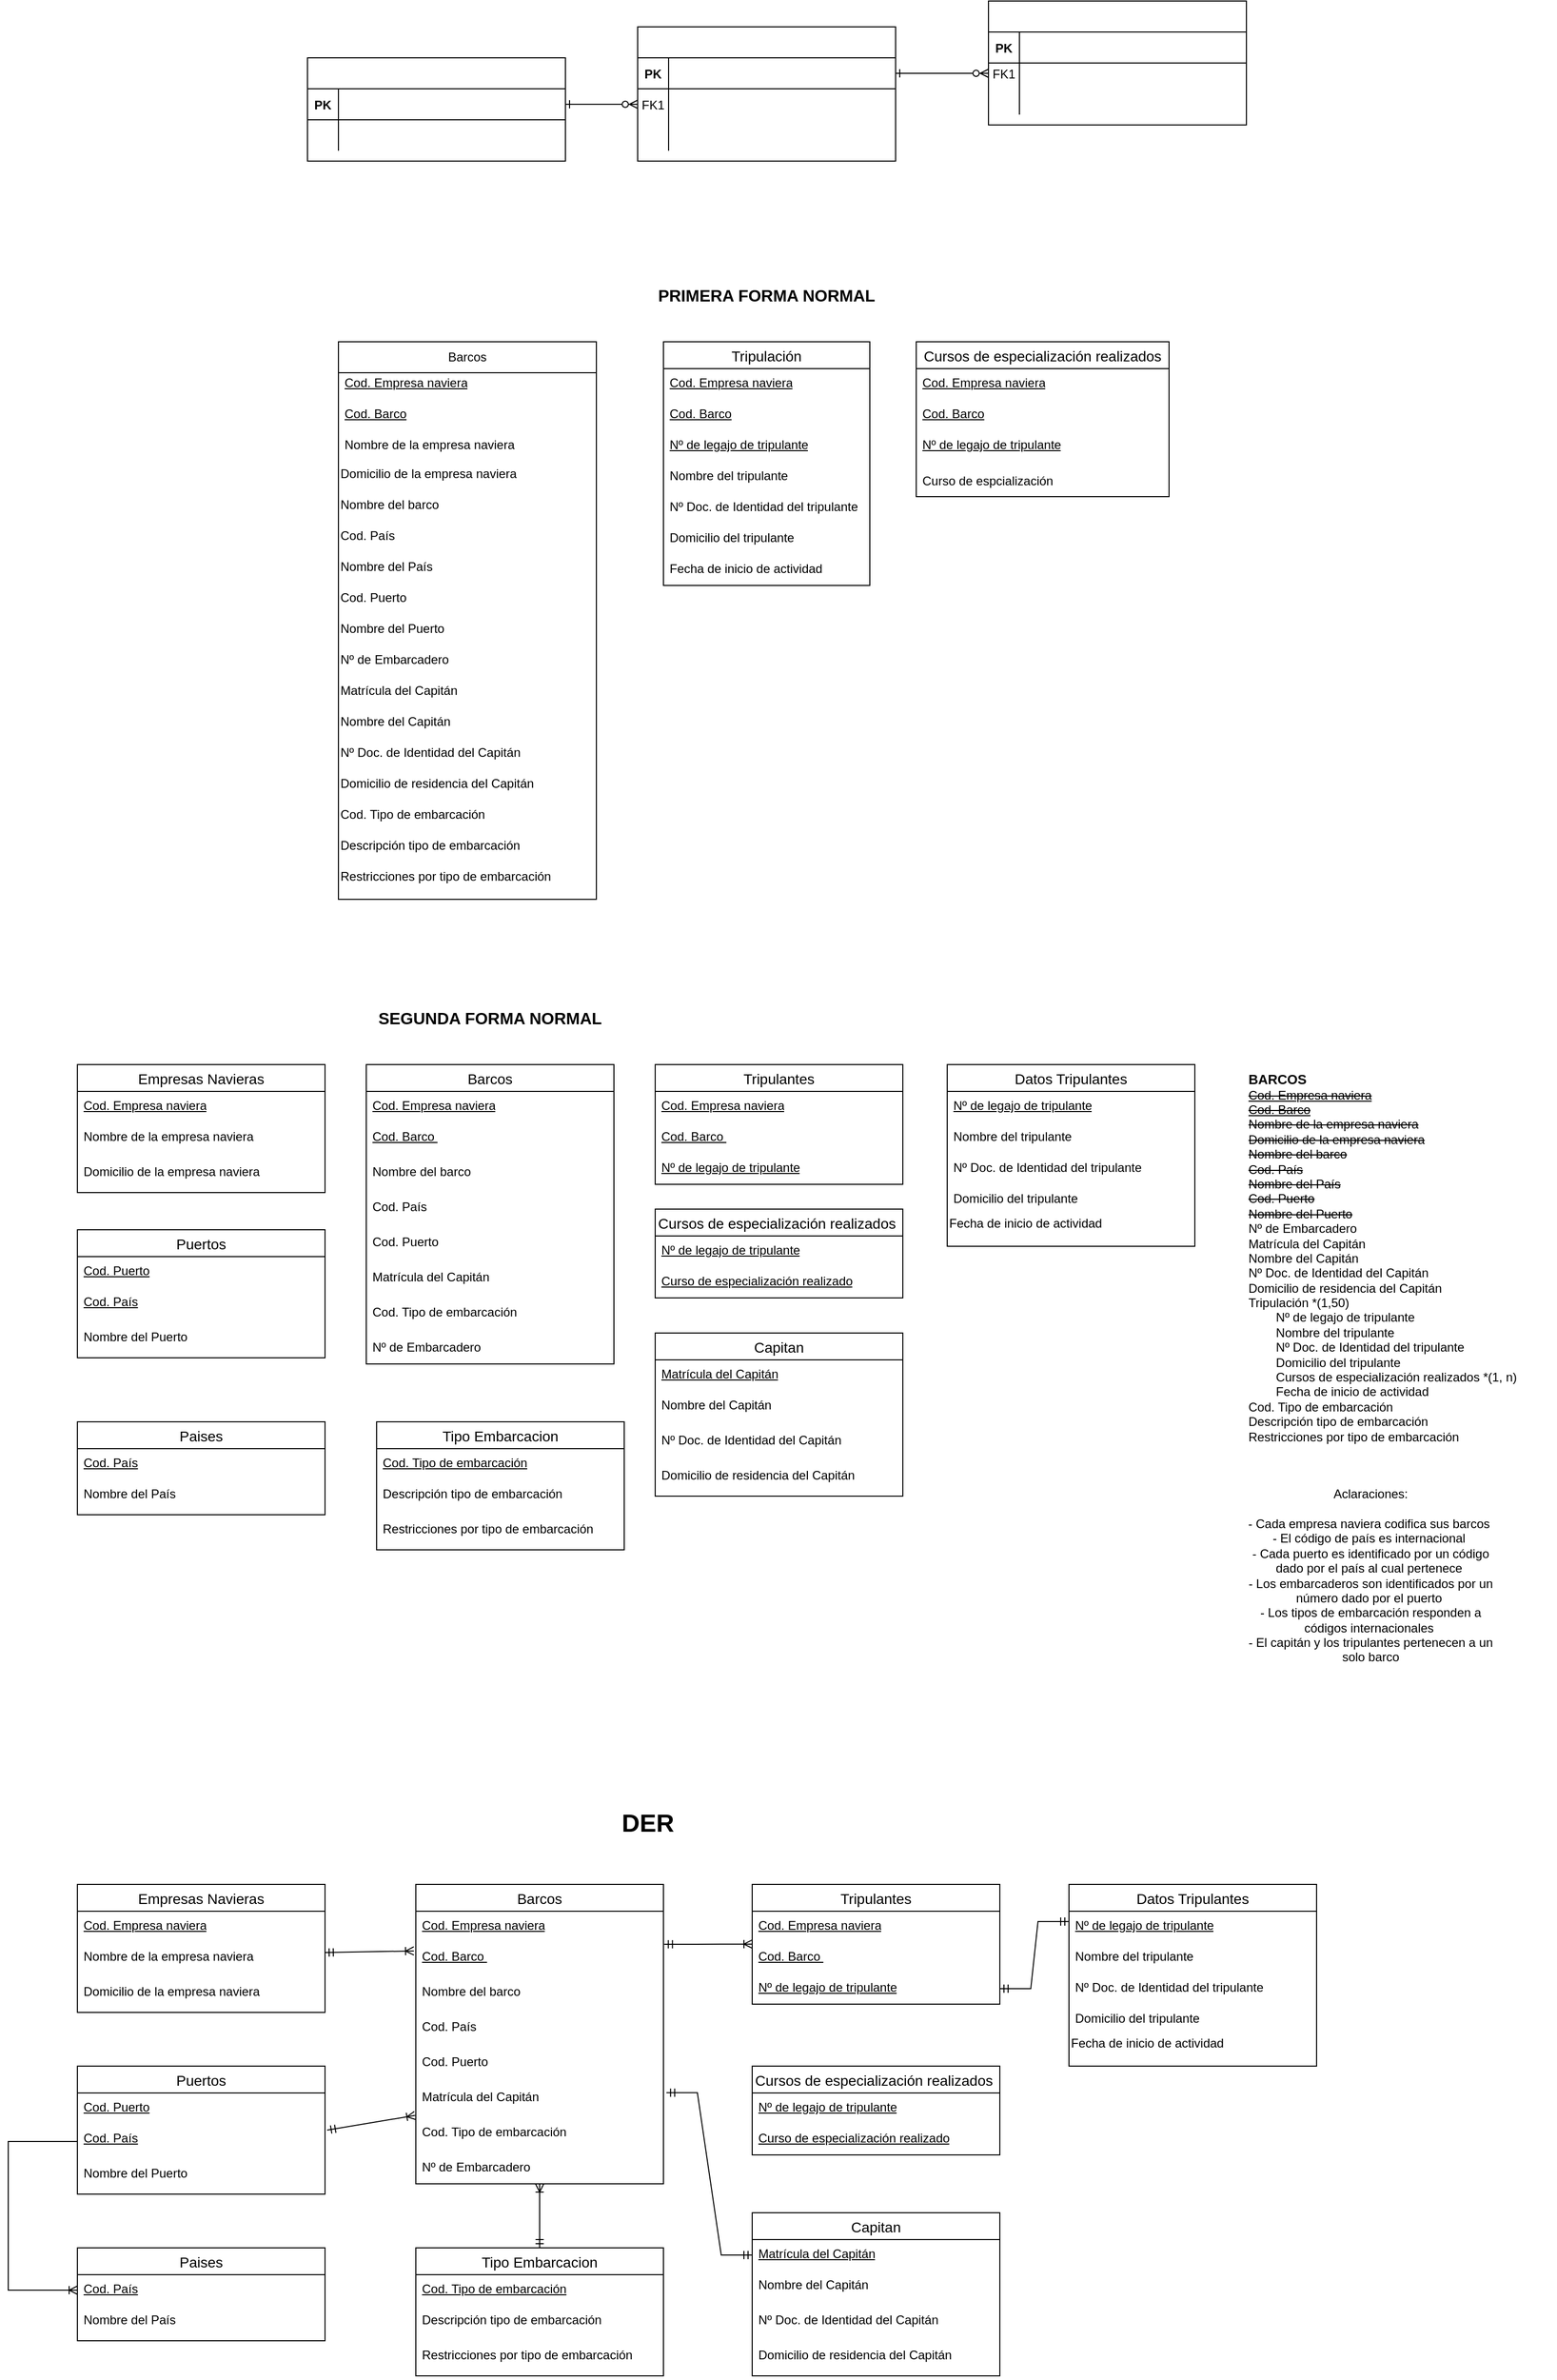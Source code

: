 <mxfile version="24.7.8">
  <diagram id="R2lEEEUBdFMjLlhIrx00" name="Page-1">
    <mxGraphModel dx="2524" dy="1838" grid="1" gridSize="10" guides="1" tooltips="1" connect="1" arrows="1" fold="1" page="1" pageScale="1" pageWidth="850" pageHeight="1100" math="0" shadow="0" extFonts="Permanent Marker^https://fonts.googleapis.com/css?family=Permanent+Marker">
      <root>
        <mxCell id="0" />
        <mxCell id="1" parent="0" />
        <mxCell id="C-vyLk0tnHw3VtMMgP7b-1" value="" style="edgeStyle=entityRelationEdgeStyle;endArrow=ERzeroToMany;startArrow=ERone;endFill=1;startFill=0;" parent="1" source="C-vyLk0tnHw3VtMMgP7b-24" target="C-vyLk0tnHw3VtMMgP7b-6" edge="1">
          <mxGeometry width="100" height="100" relative="1" as="geometry">
            <mxPoint x="-90" y="670" as="sourcePoint" />
            <mxPoint x="10" y="570" as="targetPoint" />
          </mxGeometry>
        </mxCell>
        <mxCell id="C-vyLk0tnHw3VtMMgP7b-12" value="" style="edgeStyle=entityRelationEdgeStyle;endArrow=ERzeroToMany;startArrow=ERone;endFill=1;startFill=0;" parent="1" source="C-vyLk0tnHw3VtMMgP7b-3" target="C-vyLk0tnHw3VtMMgP7b-17" edge="1">
          <mxGeometry width="100" height="100" relative="1" as="geometry">
            <mxPoint x="400" y="180" as="sourcePoint" />
            <mxPoint x="460" y="205" as="targetPoint" />
          </mxGeometry>
        </mxCell>
        <mxCell id="C-vyLk0tnHw3VtMMgP7b-2" value="" style="shape=table;startSize=30;container=1;collapsible=1;childLayout=tableLayout;fixedRows=1;rowLines=0;fontStyle=1;align=center;resizeLast=1;" parent="1" vertex="1">
          <mxGeometry x="40" y="-585" width="250" height="130" as="geometry" />
        </mxCell>
        <mxCell id="C-vyLk0tnHw3VtMMgP7b-3" value="" style="shape=partialRectangle;collapsible=0;dropTarget=0;pointerEvents=0;fillColor=none;points=[[0,0.5],[1,0.5]];portConstraint=eastwest;top=0;left=0;right=0;bottom=1;" parent="C-vyLk0tnHw3VtMMgP7b-2" vertex="1">
          <mxGeometry y="30" width="250" height="30" as="geometry" />
        </mxCell>
        <mxCell id="C-vyLk0tnHw3VtMMgP7b-4" value="PK" style="shape=partialRectangle;overflow=hidden;connectable=0;fillColor=none;top=0;left=0;bottom=0;right=0;fontStyle=1;" parent="C-vyLk0tnHw3VtMMgP7b-3" vertex="1">
          <mxGeometry width="30" height="30" as="geometry">
            <mxRectangle width="30" height="30" as="alternateBounds" />
          </mxGeometry>
        </mxCell>
        <mxCell id="C-vyLk0tnHw3VtMMgP7b-5" value="" style="shape=partialRectangle;overflow=hidden;connectable=0;fillColor=none;top=0;left=0;bottom=0;right=0;align=left;spacingLeft=6;fontStyle=5;" parent="C-vyLk0tnHw3VtMMgP7b-3" vertex="1">
          <mxGeometry x="30" width="220" height="30" as="geometry">
            <mxRectangle width="220" height="30" as="alternateBounds" />
          </mxGeometry>
        </mxCell>
        <mxCell id="C-vyLk0tnHw3VtMMgP7b-6" value="" style="shape=partialRectangle;collapsible=0;dropTarget=0;pointerEvents=0;fillColor=none;points=[[0,0.5],[1,0.5]];portConstraint=eastwest;top=0;left=0;right=0;bottom=0;" parent="C-vyLk0tnHw3VtMMgP7b-2" vertex="1">
          <mxGeometry y="60" width="250" height="30" as="geometry" />
        </mxCell>
        <mxCell id="C-vyLk0tnHw3VtMMgP7b-7" value="FK1" style="shape=partialRectangle;overflow=hidden;connectable=0;fillColor=none;top=0;left=0;bottom=0;right=0;" parent="C-vyLk0tnHw3VtMMgP7b-6" vertex="1">
          <mxGeometry width="30" height="30" as="geometry">
            <mxRectangle width="30" height="30" as="alternateBounds" />
          </mxGeometry>
        </mxCell>
        <mxCell id="C-vyLk0tnHw3VtMMgP7b-8" value="" style="shape=partialRectangle;overflow=hidden;connectable=0;fillColor=none;top=0;left=0;bottom=0;right=0;align=left;spacingLeft=6;" parent="C-vyLk0tnHw3VtMMgP7b-6" vertex="1">
          <mxGeometry x="30" width="220" height="30" as="geometry">
            <mxRectangle width="220" height="30" as="alternateBounds" />
          </mxGeometry>
        </mxCell>
        <mxCell id="C-vyLk0tnHw3VtMMgP7b-9" value="" style="shape=partialRectangle;collapsible=0;dropTarget=0;pointerEvents=0;fillColor=none;points=[[0,0.5],[1,0.5]];portConstraint=eastwest;top=0;left=0;right=0;bottom=0;" parent="C-vyLk0tnHw3VtMMgP7b-2" vertex="1">
          <mxGeometry y="90" width="250" height="30" as="geometry" />
        </mxCell>
        <mxCell id="C-vyLk0tnHw3VtMMgP7b-10" value="" style="shape=partialRectangle;overflow=hidden;connectable=0;fillColor=none;top=0;left=0;bottom=0;right=0;" parent="C-vyLk0tnHw3VtMMgP7b-9" vertex="1">
          <mxGeometry width="30" height="30" as="geometry">
            <mxRectangle width="30" height="30" as="alternateBounds" />
          </mxGeometry>
        </mxCell>
        <mxCell id="C-vyLk0tnHw3VtMMgP7b-11" value="" style="shape=partialRectangle;overflow=hidden;connectable=0;fillColor=none;top=0;left=0;bottom=0;right=0;align=left;spacingLeft=6;" parent="C-vyLk0tnHw3VtMMgP7b-9" vertex="1">
          <mxGeometry x="30" width="220" height="30" as="geometry">
            <mxRectangle width="220" height="30" as="alternateBounds" />
          </mxGeometry>
        </mxCell>
        <mxCell id="C-vyLk0tnHw3VtMMgP7b-13" value="" style="shape=table;startSize=30;container=1;collapsible=1;childLayout=tableLayout;fixedRows=1;rowLines=0;fontStyle=1;align=center;resizeLast=1;" parent="1" vertex="1">
          <mxGeometry x="380" y="-610" width="250" height="120" as="geometry" />
        </mxCell>
        <mxCell id="C-vyLk0tnHw3VtMMgP7b-14" value="" style="shape=partialRectangle;collapsible=0;dropTarget=0;pointerEvents=0;fillColor=none;points=[[0,0.5],[1,0.5]];portConstraint=eastwest;top=0;left=0;right=0;bottom=1;" parent="C-vyLk0tnHw3VtMMgP7b-13" vertex="1">
          <mxGeometry y="30" width="250" height="30" as="geometry" />
        </mxCell>
        <mxCell id="C-vyLk0tnHw3VtMMgP7b-15" value="PK" style="shape=partialRectangle;overflow=hidden;connectable=0;fillColor=none;top=0;left=0;bottom=0;right=0;fontStyle=1;" parent="C-vyLk0tnHw3VtMMgP7b-14" vertex="1">
          <mxGeometry width="30" height="30" as="geometry">
            <mxRectangle width="30" height="30" as="alternateBounds" />
          </mxGeometry>
        </mxCell>
        <mxCell id="C-vyLk0tnHw3VtMMgP7b-16" value="" style="shape=partialRectangle;overflow=hidden;connectable=0;fillColor=none;top=0;left=0;bottom=0;right=0;align=left;spacingLeft=6;fontStyle=5;" parent="C-vyLk0tnHw3VtMMgP7b-14" vertex="1">
          <mxGeometry x="30" width="220" height="30" as="geometry">
            <mxRectangle width="220" height="30" as="alternateBounds" />
          </mxGeometry>
        </mxCell>
        <mxCell id="C-vyLk0tnHw3VtMMgP7b-17" value="" style="shape=partialRectangle;collapsible=0;dropTarget=0;pointerEvents=0;fillColor=none;points=[[0,0.5],[1,0.5]];portConstraint=eastwest;top=0;left=0;right=0;bottom=0;" parent="C-vyLk0tnHw3VtMMgP7b-13" vertex="1">
          <mxGeometry y="60" width="250" height="20" as="geometry" />
        </mxCell>
        <mxCell id="C-vyLk0tnHw3VtMMgP7b-18" value="FK1" style="shape=partialRectangle;overflow=hidden;connectable=0;fillColor=none;top=0;left=0;bottom=0;right=0;" parent="C-vyLk0tnHw3VtMMgP7b-17" vertex="1">
          <mxGeometry width="30" height="20" as="geometry">
            <mxRectangle width="30" height="20" as="alternateBounds" />
          </mxGeometry>
        </mxCell>
        <mxCell id="C-vyLk0tnHw3VtMMgP7b-19" value="" style="shape=partialRectangle;overflow=hidden;connectable=0;fillColor=none;top=0;left=0;bottom=0;right=0;align=left;spacingLeft=6;" parent="C-vyLk0tnHw3VtMMgP7b-17" vertex="1">
          <mxGeometry x="30" width="220" height="20" as="geometry">
            <mxRectangle width="220" height="20" as="alternateBounds" />
          </mxGeometry>
        </mxCell>
        <mxCell id="C-vyLk0tnHw3VtMMgP7b-20" value="" style="shape=partialRectangle;collapsible=0;dropTarget=0;pointerEvents=0;fillColor=none;points=[[0,0.5],[1,0.5]];portConstraint=eastwest;top=0;left=0;right=0;bottom=0;" parent="C-vyLk0tnHw3VtMMgP7b-13" vertex="1">
          <mxGeometry y="80" width="250" height="30" as="geometry" />
        </mxCell>
        <mxCell id="C-vyLk0tnHw3VtMMgP7b-21" value="" style="shape=partialRectangle;overflow=hidden;connectable=0;fillColor=none;top=0;left=0;bottom=0;right=0;" parent="C-vyLk0tnHw3VtMMgP7b-20" vertex="1">
          <mxGeometry width="30" height="30" as="geometry">
            <mxRectangle width="30" height="30" as="alternateBounds" />
          </mxGeometry>
        </mxCell>
        <mxCell id="C-vyLk0tnHw3VtMMgP7b-22" value="" style="shape=partialRectangle;overflow=hidden;connectable=0;fillColor=none;top=0;left=0;bottom=0;right=0;align=left;spacingLeft=6;" parent="C-vyLk0tnHw3VtMMgP7b-20" vertex="1">
          <mxGeometry x="30" width="220" height="30" as="geometry">
            <mxRectangle width="220" height="30" as="alternateBounds" />
          </mxGeometry>
        </mxCell>
        <mxCell id="C-vyLk0tnHw3VtMMgP7b-23" value="" style="shape=table;startSize=30;container=1;collapsible=1;childLayout=tableLayout;fixedRows=1;rowLines=0;fontStyle=1;align=center;resizeLast=1;" parent="1" vertex="1">
          <mxGeometry x="-280" y="-555" width="250" height="100" as="geometry" />
        </mxCell>
        <mxCell id="C-vyLk0tnHw3VtMMgP7b-24" value="" style="shape=partialRectangle;collapsible=0;dropTarget=0;pointerEvents=0;fillColor=none;points=[[0,0.5],[1,0.5]];portConstraint=eastwest;top=0;left=0;right=0;bottom=1;" parent="C-vyLk0tnHw3VtMMgP7b-23" vertex="1">
          <mxGeometry y="30" width="250" height="30" as="geometry" />
        </mxCell>
        <mxCell id="C-vyLk0tnHw3VtMMgP7b-25" value="PK" style="shape=partialRectangle;overflow=hidden;connectable=0;fillColor=none;top=0;left=0;bottom=0;right=0;fontStyle=1;" parent="C-vyLk0tnHw3VtMMgP7b-24" vertex="1">
          <mxGeometry width="30" height="30" as="geometry">
            <mxRectangle width="30" height="30" as="alternateBounds" />
          </mxGeometry>
        </mxCell>
        <mxCell id="C-vyLk0tnHw3VtMMgP7b-26" value="" style="shape=partialRectangle;overflow=hidden;connectable=0;fillColor=none;top=0;left=0;bottom=0;right=0;align=left;spacingLeft=6;fontStyle=5;" parent="C-vyLk0tnHw3VtMMgP7b-24" vertex="1">
          <mxGeometry x="30" width="220" height="30" as="geometry">
            <mxRectangle width="220" height="30" as="alternateBounds" />
          </mxGeometry>
        </mxCell>
        <mxCell id="C-vyLk0tnHw3VtMMgP7b-27" value="" style="shape=partialRectangle;collapsible=0;dropTarget=0;pointerEvents=0;fillColor=none;points=[[0,0.5],[1,0.5]];portConstraint=eastwest;top=0;left=0;right=0;bottom=0;" parent="C-vyLk0tnHw3VtMMgP7b-23" vertex="1">
          <mxGeometry y="60" width="250" height="30" as="geometry" />
        </mxCell>
        <mxCell id="C-vyLk0tnHw3VtMMgP7b-28" value="" style="shape=partialRectangle;overflow=hidden;connectable=0;fillColor=none;top=0;left=0;bottom=0;right=0;" parent="C-vyLk0tnHw3VtMMgP7b-27" vertex="1">
          <mxGeometry width="30" height="30" as="geometry">
            <mxRectangle width="30" height="30" as="alternateBounds" />
          </mxGeometry>
        </mxCell>
        <mxCell id="C-vyLk0tnHw3VtMMgP7b-29" value="" style="shape=partialRectangle;overflow=hidden;connectable=0;fillColor=none;top=0;left=0;bottom=0;right=0;align=left;spacingLeft=6;" parent="C-vyLk0tnHw3VtMMgP7b-27" vertex="1">
          <mxGeometry x="30" width="220" height="30" as="geometry">
            <mxRectangle width="220" height="30" as="alternateBounds" />
          </mxGeometry>
        </mxCell>
        <mxCell id="k5wNw5O_4C9lhhaMLqTw-1" value="&lt;b&gt;&lt;font style=&quot;font-size: 13px;&quot;&gt;BARCOS&lt;/font&gt;&lt;/b&gt;&lt;br&gt;&lt;u&gt;&lt;strike&gt;Cod. Empresa naviera&lt;br&gt;Cod. Barco&lt;br&gt;&lt;/strike&gt;&lt;/u&gt;&lt;strike&gt;Nombre de la empresa naviera&lt;br&gt;Domicilio de la empresa naviera&lt;br&gt;Nombre del barco&lt;br&gt;Cod. País&lt;br&gt;Nombre del País&lt;br&gt;Cod. Puerto&lt;br&gt;Nombre del Puerto&lt;br&gt;&lt;/strike&gt;Nº de Embarcadero&lt;br&gt;Matrícula del Capitán&lt;br&gt;Nombre del Capitán&lt;br&gt;Nº Doc. de Identidad del Capitán&lt;br&gt;Domicilio de residencia del Capitán&lt;br&gt;Tripulación *(1,50)&lt;br&gt;&lt;span style=&quot;white-space: pre;&quot;&gt;&#x9;&lt;/span&gt;Nº de legajo de tripulante&lt;br&gt;&lt;span style=&quot;white-space: pre;&quot;&gt;&#x9;&lt;/span&gt;Nombre del tripulante&lt;br&gt;&lt;span style=&quot;white-space: pre;&quot;&gt;&#x9;&lt;/span&gt;Nº Doc. de Identidad del tripulante&lt;br&gt;&lt;span style=&quot;white-space: pre;&quot;&gt;&#x9;&lt;/span&gt;Domicilio del tripulante&lt;br&gt;&lt;span style=&quot;white-space: pre;&quot;&gt;&#x9;&lt;/span&gt;Cursos de especialización realizados *(1, n)&lt;br&gt;&lt;span style=&quot;white-space: pre;&quot;&gt;&#x9;&lt;/span&gt;Fecha de inicio de actividad&lt;br&gt;Cod. Tipo de embarcación&lt;br&gt;Descripción tipo de embarcación&lt;br&gt;Restricciones por tipo de embarcación" style="text;whiteSpace=wrap;html=1;" parent="1" vertex="1">
          <mxGeometry x="630" y="420" width="300" height="380" as="geometry" />
        </mxCell>
        <mxCell id="k5wNw5O_4C9lhhaMLqTw-2" value="Aclaraciones:&lt;div&gt;&lt;br&gt;&lt;/div&gt;&lt;div&gt;- Cada empresa naviera codifica sus barcos&amp;nbsp;&lt;/div&gt;&lt;div&gt;- El código de país es internacional&amp;nbsp;&lt;/div&gt;&lt;div&gt;- Cada puerto es identificado por un código&lt;br/&gt;dado por el país al cual pertenece&amp;nbsp;&lt;/div&gt;&lt;div&gt;- Los embarcaderos son identificados por un&lt;br/&gt;número dado por el puerto&amp;nbsp;&lt;/div&gt;&lt;div&gt;- Los tipos de embarcación responden a&lt;br/&gt;códigos internacionales&amp;nbsp;&lt;/div&gt;&lt;div&gt;- El capitán y los tripulantes pertenecen a un&lt;br/&gt;solo barco&lt;br&gt;&lt;/div&gt;" style="text;html=1;align=center;verticalAlign=middle;resizable=0;points=[];autosize=1;strokeColor=none;fillColor=none;" parent="1" vertex="1">
          <mxGeometry x="620" y="820" width="260" height="190" as="geometry" />
        </mxCell>
        <mxCell id="5SOHKnQhumeRB5jlaein-1" value="Barcos" style="swimlane;fontStyle=0;childLayout=stackLayout;horizontal=1;startSize=26;horizontalStack=0;resizeParent=1;resizeParentMax=0;resizeLast=0;collapsible=1;marginBottom=0;align=center;fontSize=14;swimlaneLine=1;" parent="1" vertex="1">
          <mxGeometry x="-223" y="420" width="240" height="290" as="geometry" />
        </mxCell>
        <mxCell id="unQ9I7xRC5SDcs6OLn1d-34" value="&lt;u&gt;Cod. Empresa naviera&lt;/u&gt;&lt;div&gt;&lt;br&gt;&lt;/div&gt;" style="text;strokeColor=none;fillColor=none;spacingLeft=4;spacingRight=4;overflow=hidden;rotatable=0;points=[[0,0.5],[1,0.5]];portConstraint=eastwest;fontSize=12;whiteSpace=wrap;html=1;" parent="5SOHKnQhumeRB5jlaein-1" vertex="1">
          <mxGeometry y="26" width="240" height="30" as="geometry" />
        </mxCell>
        <mxCell id="DsrbRzc5nkTLLH1VOh_0-27" value="&lt;div&gt;&lt;u&gt;Cod. Barco&amp;nbsp;&lt;/u&gt;&lt;br&gt;&lt;/div&gt;" style="text;strokeColor=none;fillColor=none;spacingLeft=4;spacingRight=4;overflow=hidden;rotatable=0;points=[[0,0.5],[1,0.5]];portConstraint=eastwest;fontSize=12;whiteSpace=wrap;html=1;" parent="5SOHKnQhumeRB5jlaein-1" vertex="1">
          <mxGeometry y="56" width="240" height="34" as="geometry" />
        </mxCell>
        <mxCell id="GCW-zSLHgq53uU3LiZR8-16" value="Nombre del barco&lt;div&gt;&lt;br/&gt;&lt;/div&gt;" style="text;strokeColor=none;fillColor=none;spacingLeft=4;spacingRight=4;overflow=hidden;rotatable=0;points=[[0,0.5],[1,0.5]];portConstraint=eastwest;fontSize=12;whiteSpace=wrap;html=1;" parent="5SOHKnQhumeRB5jlaein-1" vertex="1">
          <mxGeometry y="90" width="240" height="34" as="geometry" />
        </mxCell>
        <mxCell id="GCW-zSLHgq53uU3LiZR8-17" value="Cod. País&lt;br/&gt;&lt;u&gt;&lt;br&gt;&lt;/u&gt;" style="text;strokeColor=none;fillColor=none;spacingLeft=4;spacingRight=4;overflow=hidden;rotatable=0;points=[[0,0.5],[1,0.5]];portConstraint=eastwest;fontSize=12;whiteSpace=wrap;html=1;" parent="5SOHKnQhumeRB5jlaein-1" vertex="1">
          <mxGeometry y="124" width="240" height="34" as="geometry" />
        </mxCell>
        <mxCell id="GCW-zSLHgq53uU3LiZR8-5" value="Cod. Puerto&lt;div&gt;&lt;br/&gt;&lt;/div&gt;" style="text;strokeColor=none;fillColor=none;spacingLeft=4;spacingRight=4;overflow=hidden;rotatable=0;points=[[0,0.5],[1,0.5]];portConstraint=eastwest;fontSize=12;whiteSpace=wrap;html=1;" parent="5SOHKnQhumeRB5jlaein-1" vertex="1">
          <mxGeometry y="158" width="240" height="34" as="geometry" />
        </mxCell>
        <mxCell id="GCW-zSLHgq53uU3LiZR8-8" value="&lt;div&gt;Matrícula del Capitán&amp;nbsp;&lt;br&gt;&lt;/div&gt;" style="text;strokeColor=none;fillColor=none;spacingLeft=4;spacingRight=4;overflow=hidden;rotatable=0;points=[[0,0.5],[1,0.5]];portConstraint=eastwest;fontSize=12;whiteSpace=wrap;html=1;" parent="5SOHKnQhumeRB5jlaein-1" vertex="1">
          <mxGeometry y="192" width="240" height="34" as="geometry" />
        </mxCell>
        <mxCell id="GCW-zSLHgq53uU3LiZR8-12" value="Cod. Tipo de embarcación&lt;div&gt;&lt;br/&gt;&lt;/div&gt;" style="text;strokeColor=none;fillColor=none;spacingLeft=4;spacingRight=4;overflow=hidden;rotatable=0;points=[[0,0.5],[1,0.5]];portConstraint=eastwest;fontSize=12;whiteSpace=wrap;html=1;" parent="5SOHKnQhumeRB5jlaein-1" vertex="1">
          <mxGeometry y="226" width="240" height="34" as="geometry" />
        </mxCell>
        <mxCell id="unQ9I7xRC5SDcs6OLn1d-35" value="Nº de Embarcadero&lt;div&gt;&lt;br/&gt;&lt;/div&gt;" style="text;strokeColor=none;fillColor=none;spacingLeft=4;spacingRight=4;overflow=hidden;rotatable=0;points=[[0,0.5],[1,0.5]];portConstraint=eastwest;fontSize=12;whiteSpace=wrap;html=1;" parent="5SOHKnQhumeRB5jlaein-1" vertex="1">
          <mxGeometry y="260" width="240" height="30" as="geometry" />
        </mxCell>
        <mxCell id="5SOHKnQhumeRB5jlaein-5" value="SEGUNDA FORMA NORMAL" style="text;html=1;align=center;verticalAlign=middle;whiteSpace=wrap;rounded=0;fontStyle=1;fontSize=16;" parent="1" vertex="1">
          <mxGeometry x="-223" y="360" width="240" height="30" as="geometry" />
        </mxCell>
        <mxCell id="5SOHKnQhumeRB5jlaein-21" value="Tripulantes" style="swimlane;fontStyle=0;childLayout=stackLayout;horizontal=1;startSize=26;horizontalStack=0;resizeParent=1;resizeParentMax=0;resizeLast=0;collapsible=1;marginBottom=0;align=center;fontSize=14;" parent="1" vertex="1">
          <mxGeometry x="57" y="420" width="240" height="116" as="geometry" />
        </mxCell>
        <mxCell id="unQ9I7xRC5SDcs6OLn1d-39" value="&lt;u&gt;Cod. Empresa naviera&lt;/u&gt;&lt;div&gt;&lt;br&gt;&lt;/div&gt;" style="text;strokeColor=none;fillColor=none;spacingLeft=4;spacingRight=4;overflow=hidden;rotatable=0;points=[[0,0.5],[1,0.5]];portConstraint=eastwest;fontSize=12;whiteSpace=wrap;html=1;" parent="5SOHKnQhumeRB5jlaein-21" vertex="1">
          <mxGeometry y="26" width="240" height="30" as="geometry" />
        </mxCell>
        <mxCell id="unQ9I7xRC5SDcs6OLn1d-40" value="&lt;u&gt;Cod. Barco&amp;nbsp;&lt;/u&gt;" style="text;strokeColor=none;fillColor=none;spacingLeft=4;spacingRight=4;overflow=hidden;rotatable=0;points=[[0,0.5],[1,0.5]];portConstraint=eastwest;fontSize=12;whiteSpace=wrap;html=1;" parent="5SOHKnQhumeRB5jlaein-21" vertex="1">
          <mxGeometry y="56" width="240" height="30" as="geometry" />
        </mxCell>
        <mxCell id="5SOHKnQhumeRB5jlaein-30" value="&lt;u&gt;Nº de legajo de tripulante&lt;br/&gt;&lt;/u&gt;" style="text;strokeColor=none;fillColor=none;spacingLeft=4;spacingRight=4;overflow=hidden;rotatable=0;points=[[0,0.5],[1,0.5]];portConstraint=eastwest;fontSize=12;whiteSpace=wrap;html=1;" parent="5SOHKnQhumeRB5jlaein-21" vertex="1">
          <mxGeometry y="86" width="240" height="30" as="geometry" />
        </mxCell>
        <mxCell id="GCW-zSLHgq53uU3LiZR8-19" value="&#x9;Cursos de especialización realizados " style="swimlane;fontStyle=0;childLayout=stackLayout;horizontal=1;startSize=26;horizontalStack=0;resizeParent=1;resizeParentMax=0;resizeLast=0;collapsible=1;marginBottom=0;align=center;fontSize=14;" parent="1" vertex="1">
          <mxGeometry x="57" y="560" width="240" height="86" as="geometry" />
        </mxCell>
        <mxCell id="GCW-zSLHgq53uU3LiZR8-20" value="&lt;u&gt;Nº de legajo de tripulante&lt;/u&gt;" style="text;strokeColor=none;fillColor=none;spacingLeft=4;spacingRight=4;overflow=hidden;rotatable=0;points=[[0,0.5],[1,0.5]];portConstraint=eastwest;fontSize=12;whiteSpace=wrap;html=1;" parent="GCW-zSLHgq53uU3LiZR8-19" vertex="1">
          <mxGeometry y="26" width="240" height="30" as="geometry" />
        </mxCell>
        <mxCell id="Daa7CFDR9RvzDddN8BcC-13" value="&lt;u&gt;Curso de especialización realizado&lt;/u&gt;" style="text;strokeColor=none;fillColor=none;spacingLeft=4;spacingRight=4;overflow=hidden;rotatable=0;points=[[0,0.5],[1,0.5]];portConstraint=eastwest;fontSize=12;whiteSpace=wrap;html=1;" parent="GCW-zSLHgq53uU3LiZR8-19" vertex="1">
          <mxGeometry y="56" width="240" height="30" as="geometry" />
        </mxCell>
        <mxCell id="DsrbRzc5nkTLLH1VOh_0-1" value="Empresas Navieras" style="swimlane;fontStyle=0;childLayout=stackLayout;horizontal=1;startSize=26;horizontalStack=0;resizeParent=1;resizeParentMax=0;resizeLast=0;collapsible=1;marginBottom=0;align=center;fontSize=14;swimlaneLine=1;" parent="1" vertex="1">
          <mxGeometry x="-503" y="420" width="240" height="124" as="geometry" />
        </mxCell>
        <mxCell id="unQ9I7xRC5SDcs6OLn1d-36" value="&lt;u&gt;Cod. Empresa naviera&lt;/u&gt;&lt;div&gt;&lt;br&gt;&lt;/div&gt;" style="text;strokeColor=none;fillColor=none;spacingLeft=4;spacingRight=4;overflow=hidden;rotatable=0;points=[[0,0.5],[1,0.5]];portConstraint=eastwest;fontSize=12;whiteSpace=wrap;html=1;" parent="DsrbRzc5nkTLLH1VOh_0-1" vertex="1">
          <mxGeometry y="26" width="240" height="30" as="geometry" />
        </mxCell>
        <mxCell id="DsrbRzc5nkTLLH1VOh_0-4" value="Nombre de la empresa naviera&lt;br/&gt;&lt;u&gt;&lt;br&gt;&lt;/u&gt;" style="text;strokeColor=none;fillColor=none;spacingLeft=4;spacingRight=4;overflow=hidden;rotatable=0;points=[[0,0.5],[1,0.5]];portConstraint=eastwest;fontSize=12;whiteSpace=wrap;html=1;" parent="DsrbRzc5nkTLLH1VOh_0-1" vertex="1">
          <mxGeometry y="56" width="240" height="34" as="geometry" />
        </mxCell>
        <mxCell id="DsrbRzc5nkTLLH1VOh_0-5" value="Domicilio de la empresa naviera&lt;br/&gt;&lt;u&gt;&lt;br&gt;&lt;/u&gt;" style="text;strokeColor=none;fillColor=none;spacingLeft=4;spacingRight=4;overflow=hidden;rotatable=0;points=[[0,0.5],[1,0.5]];portConstraint=eastwest;fontSize=12;whiteSpace=wrap;html=1;" parent="DsrbRzc5nkTLLH1VOh_0-1" vertex="1">
          <mxGeometry y="90" width="240" height="34" as="geometry" />
        </mxCell>
        <mxCell id="DsrbRzc5nkTLLH1VOh_0-19" value="Puertos" style="swimlane;fontStyle=0;childLayout=stackLayout;horizontal=1;startSize=26;horizontalStack=0;resizeParent=1;resizeParentMax=0;resizeLast=0;collapsible=1;marginBottom=0;align=center;fontSize=14;swimlaneLine=1;" parent="1" vertex="1">
          <mxGeometry x="-503" y="580" width="240" height="124" as="geometry" />
        </mxCell>
        <mxCell id="unQ9I7xRC5SDcs6OLn1d-37" value="&lt;u&gt;Cod. Puerto&lt;br/&gt;&lt;/u&gt;" style="text;strokeColor=none;fillColor=none;spacingLeft=4;spacingRight=4;overflow=hidden;rotatable=0;points=[[0,0.5],[1,0.5]];portConstraint=eastwest;fontSize=12;whiteSpace=wrap;html=1;" parent="DsrbRzc5nkTLLH1VOh_0-19" vertex="1">
          <mxGeometry y="26" width="240" height="30" as="geometry" />
        </mxCell>
        <mxCell id="DsrbRzc5nkTLLH1VOh_0-22" value="&lt;u&gt;Cod. País&lt;br/&gt;&lt;br&gt;&lt;/u&gt;" style="text;strokeColor=none;fillColor=none;spacingLeft=4;spacingRight=4;overflow=hidden;rotatable=0;points=[[0,0.5],[1,0.5]];portConstraint=eastwest;fontSize=12;whiteSpace=wrap;html=1;" parent="DsrbRzc5nkTLLH1VOh_0-19" vertex="1">
          <mxGeometry y="56" width="240" height="34" as="geometry" />
        </mxCell>
        <mxCell id="DsrbRzc5nkTLLH1VOh_0-21" value="Nombre del Puerto&lt;br/&gt;&lt;u&gt;&lt;br&gt;&lt;/u&gt;" style="text;strokeColor=none;fillColor=none;spacingLeft=4;spacingRight=4;overflow=hidden;rotatable=0;points=[[0,0.5],[1,0.5]];portConstraint=eastwest;fontSize=12;whiteSpace=wrap;html=1;" parent="DsrbRzc5nkTLLH1VOh_0-19" vertex="1">
          <mxGeometry y="90" width="240" height="34" as="geometry" />
        </mxCell>
        <mxCell id="DsrbRzc5nkTLLH1VOh_0-23" value="Paises" style="swimlane;fontStyle=0;childLayout=stackLayout;horizontal=1;startSize=26;horizontalStack=0;resizeParent=1;resizeParentMax=0;resizeLast=0;collapsible=1;marginBottom=0;align=center;fontSize=14;swimlaneLine=1;" parent="1" vertex="1">
          <mxGeometry x="-503" y="766" width="240" height="90" as="geometry" />
        </mxCell>
        <mxCell id="unQ9I7xRC5SDcs6OLn1d-38" value="&lt;u&gt;Cod. País&lt;br&gt;&lt;/u&gt;" style="text;strokeColor=none;fillColor=none;spacingLeft=4;spacingRight=4;overflow=hidden;rotatable=0;points=[[0,0.5],[1,0.5]];portConstraint=eastwest;fontSize=12;whiteSpace=wrap;html=1;" parent="DsrbRzc5nkTLLH1VOh_0-23" vertex="1">
          <mxGeometry y="26" width="240" height="30" as="geometry" />
        </mxCell>
        <mxCell id="DsrbRzc5nkTLLH1VOh_0-25" value="Nombre del País&lt;br/&gt;&lt;u&gt;&lt;br&gt;&lt;/u&gt;" style="text;strokeColor=none;fillColor=none;spacingLeft=4;spacingRight=4;overflow=hidden;rotatable=0;points=[[0,0.5],[1,0.5]];portConstraint=eastwest;fontSize=12;whiteSpace=wrap;html=1;" parent="DsrbRzc5nkTLLH1VOh_0-23" vertex="1">
          <mxGeometry y="56" width="240" height="34" as="geometry" />
        </mxCell>
        <mxCell id="AlDmq4_nDiNZgkX2nY4D-1" value="Capitan" style="swimlane;fontStyle=0;childLayout=stackLayout;horizontal=1;startSize=26;horizontalStack=0;resizeParent=1;resizeParentMax=0;resizeLast=0;collapsible=1;marginBottom=0;align=center;fontSize=14;swimlaneLine=1;" parent="1" vertex="1">
          <mxGeometry x="57" y="680" width="240" height="158" as="geometry" />
        </mxCell>
        <mxCell id="unQ9I7xRC5SDcs6OLn1d-42" value="&lt;u&gt;Matrícula del Capitán&lt;br/&gt;&lt;/u&gt;" style="text;strokeColor=none;fillColor=none;spacingLeft=4;spacingRight=4;overflow=hidden;rotatable=0;points=[[0,0.5],[1,0.5]];portConstraint=eastwest;fontSize=12;whiteSpace=wrap;html=1;" parent="AlDmq4_nDiNZgkX2nY4D-1" vertex="1">
          <mxGeometry y="26" width="240" height="30" as="geometry" />
        </mxCell>
        <mxCell id="AlDmq4_nDiNZgkX2nY4D-3" value="Nombre del Capitán&lt;br/&gt;&lt;u&gt;&lt;br&gt;&lt;/u&gt;" style="text;strokeColor=none;fillColor=none;spacingLeft=4;spacingRight=4;overflow=hidden;rotatable=0;points=[[0,0.5],[1,0.5]];portConstraint=eastwest;fontSize=12;whiteSpace=wrap;html=1;" parent="AlDmq4_nDiNZgkX2nY4D-1" vertex="1">
          <mxGeometry y="56" width="240" height="34" as="geometry" />
        </mxCell>
        <mxCell id="AlDmq4_nDiNZgkX2nY4D-6" value="Nº Doc. de Identidad del Capitán&lt;br/&gt;&lt;u&gt;&lt;br&gt;&lt;/u&gt;" style="text;strokeColor=none;fillColor=none;spacingLeft=4;spacingRight=4;overflow=hidden;rotatable=0;points=[[0,0.5],[1,0.5]];portConstraint=eastwest;fontSize=12;whiteSpace=wrap;html=1;" parent="AlDmq4_nDiNZgkX2nY4D-1" vertex="1">
          <mxGeometry y="90" width="240" height="34" as="geometry" />
        </mxCell>
        <mxCell id="AlDmq4_nDiNZgkX2nY4D-4" value="Domicilio de residencia del Capitán&lt;br/&gt;&lt;u&gt;&lt;br&gt;&lt;/u&gt;" style="text;strokeColor=none;fillColor=none;spacingLeft=4;spacingRight=4;overflow=hidden;rotatable=0;points=[[0,0.5],[1,0.5]];portConstraint=eastwest;fontSize=12;whiteSpace=wrap;html=1;" parent="AlDmq4_nDiNZgkX2nY4D-1" vertex="1">
          <mxGeometry y="124" width="240" height="34" as="geometry" />
        </mxCell>
        <mxCell id="AlDmq4_nDiNZgkX2nY4D-7" value="Tipo Embarcacion" style="swimlane;fontStyle=0;childLayout=stackLayout;horizontal=1;startSize=26;horizontalStack=0;resizeParent=1;resizeParentMax=0;resizeLast=0;collapsible=1;marginBottom=0;align=center;fontSize=14;swimlaneLine=1;" parent="1" vertex="1">
          <mxGeometry x="-213" y="766" width="240" height="124" as="geometry" />
        </mxCell>
        <mxCell id="unQ9I7xRC5SDcs6OLn1d-41" value="&lt;u&gt;Cod. Tipo de embarcación&lt;br/&gt;&lt;/u&gt;" style="text;strokeColor=none;fillColor=none;spacingLeft=4;spacingRight=4;overflow=hidden;rotatable=0;points=[[0,0.5],[1,0.5]];portConstraint=eastwest;fontSize=12;whiteSpace=wrap;html=1;" parent="AlDmq4_nDiNZgkX2nY4D-7" vertex="1">
          <mxGeometry y="26" width="240" height="30" as="geometry" />
        </mxCell>
        <mxCell id="AlDmq4_nDiNZgkX2nY4D-9" value="Descripción tipo de embarcación&lt;br/&gt;&lt;u&gt;&lt;br&gt;&lt;/u&gt;" style="text;strokeColor=none;fillColor=none;spacingLeft=4;spacingRight=4;overflow=hidden;rotatable=0;points=[[0,0.5],[1,0.5]];portConstraint=eastwest;fontSize=12;whiteSpace=wrap;html=1;" parent="AlDmq4_nDiNZgkX2nY4D-7" vertex="1">
          <mxGeometry y="56" width="240" height="34" as="geometry" />
        </mxCell>
        <mxCell id="AlDmq4_nDiNZgkX2nY4D-10" value="Restricciones por tipo de embarcación&lt;u&gt;&lt;br&gt;&lt;/u&gt;" style="text;strokeColor=none;fillColor=none;spacingLeft=4;spacingRight=4;overflow=hidden;rotatable=0;points=[[0,0.5],[1,0.5]];portConstraint=eastwest;fontSize=12;whiteSpace=wrap;html=1;" parent="AlDmq4_nDiNZgkX2nY4D-7" vertex="1">
          <mxGeometry y="90" width="240" height="34" as="geometry" />
        </mxCell>
        <mxCell id="unQ9I7xRC5SDcs6OLn1d-1" value="Barcos" style="swimlane;fontStyle=0;childLayout=stackLayout;horizontal=1;startSize=30;horizontalStack=0;resizeParent=1;resizeParentMax=0;resizeLast=0;collapsible=1;marginBottom=0;whiteSpace=wrap;html=1;" parent="1" vertex="1">
          <mxGeometry x="-250" y="-280" width="250" height="540" as="geometry" />
        </mxCell>
        <mxCell id="unQ9I7xRC5SDcs6OLn1d-2" value="&lt;u&gt;Cod. Empresa naviera&lt;/u&gt;&lt;div&gt;&lt;br&gt;&lt;/div&gt;" style="text;strokeColor=none;fillColor=none;align=left;verticalAlign=middle;spacingLeft=4;spacingRight=4;overflow=hidden;points=[[0,0.5],[1,0.5]];portConstraint=eastwest;rotatable=0;whiteSpace=wrap;html=1;" parent="unQ9I7xRC5SDcs6OLn1d-1" vertex="1">
          <mxGeometry y="30" width="250" height="30" as="geometry" />
        </mxCell>
        <mxCell id="unQ9I7xRC5SDcs6OLn1d-3" value="&lt;u&gt;Cod. Barco&lt;/u&gt;&lt;div&gt;&lt;br&gt;&lt;/div&gt;" style="text;strokeColor=none;fillColor=none;align=left;verticalAlign=middle;spacingLeft=4;spacingRight=4;overflow=hidden;points=[[0,0.5],[1,0.5]];portConstraint=eastwest;rotatable=0;whiteSpace=wrap;html=1;" parent="unQ9I7xRC5SDcs6OLn1d-1" vertex="1">
          <mxGeometry y="60" width="250" height="30" as="geometry" />
        </mxCell>
        <mxCell id="unQ9I7xRC5SDcs6OLn1d-4" value="Nombre de la empresa naviera&lt;div&gt;&lt;br/&gt;&lt;/div&gt;" style="text;strokeColor=none;fillColor=none;align=left;verticalAlign=middle;spacingLeft=4;spacingRight=4;overflow=hidden;points=[[0,0.5],[1,0.5]];portConstraint=eastwest;rotatable=0;whiteSpace=wrap;html=1;" parent="unQ9I7xRC5SDcs6OLn1d-1" vertex="1">
          <mxGeometry y="90" width="250" height="30" as="geometry" />
        </mxCell>
        <mxCell id="unQ9I7xRC5SDcs6OLn1d-5" value="Domicilio de la empresa naviera&lt;div&gt;&lt;br/&gt;&lt;/div&gt;" style="text;html=1;align=left;verticalAlign=middle;whiteSpace=wrap;rounded=0;" parent="unQ9I7xRC5SDcs6OLn1d-1" vertex="1">
          <mxGeometry y="120" width="250" height="30" as="geometry" />
        </mxCell>
        <mxCell id="unQ9I7xRC5SDcs6OLn1d-6" value="Nombre del barco&lt;div&gt;&lt;br/&gt;&lt;/div&gt;" style="text;html=1;align=left;verticalAlign=middle;whiteSpace=wrap;rounded=0;" parent="unQ9I7xRC5SDcs6OLn1d-1" vertex="1">
          <mxGeometry y="150" width="250" height="30" as="geometry" />
        </mxCell>
        <mxCell id="unQ9I7xRC5SDcs6OLn1d-7" value="Cod. País&lt;div&gt;&lt;br/&gt;&lt;/div&gt;" style="text;html=1;align=left;verticalAlign=middle;whiteSpace=wrap;rounded=0;" parent="unQ9I7xRC5SDcs6OLn1d-1" vertex="1">
          <mxGeometry y="180" width="250" height="30" as="geometry" />
        </mxCell>
        <mxCell id="unQ9I7xRC5SDcs6OLn1d-8" value="Nombre del País&lt;div&gt;&lt;br/&gt;&lt;/div&gt;" style="text;html=1;align=left;verticalAlign=middle;whiteSpace=wrap;rounded=0;" parent="unQ9I7xRC5SDcs6OLn1d-1" vertex="1">
          <mxGeometry y="210" width="250" height="30" as="geometry" />
        </mxCell>
        <mxCell id="unQ9I7xRC5SDcs6OLn1d-9" value="Cod. Puerto&lt;div&gt;&lt;br&gt;&lt;/div&gt;" style="text;html=1;align=left;verticalAlign=middle;whiteSpace=wrap;rounded=0;" parent="unQ9I7xRC5SDcs6OLn1d-1" vertex="1">
          <mxGeometry y="240" width="250" height="30" as="geometry" />
        </mxCell>
        <mxCell id="unQ9I7xRC5SDcs6OLn1d-10" value="Nombre del Puerto&lt;div&gt;&lt;br/&gt;&lt;/div&gt;" style="text;html=1;align=left;verticalAlign=middle;whiteSpace=wrap;rounded=0;" parent="unQ9I7xRC5SDcs6OLn1d-1" vertex="1">
          <mxGeometry y="270" width="250" height="30" as="geometry" />
        </mxCell>
        <mxCell id="unQ9I7xRC5SDcs6OLn1d-11" value="Nº de Embarcadero&lt;div&gt;&lt;br/&gt;&lt;/div&gt;" style="text;html=1;align=left;verticalAlign=middle;whiteSpace=wrap;rounded=0;" parent="unQ9I7xRC5SDcs6OLn1d-1" vertex="1">
          <mxGeometry y="300" width="250" height="30" as="geometry" />
        </mxCell>
        <mxCell id="unQ9I7xRC5SDcs6OLn1d-12" value="Matrícula del Capitán&lt;div&gt;&lt;br/&gt;&lt;/div&gt;" style="text;html=1;align=left;verticalAlign=middle;whiteSpace=wrap;rounded=0;" parent="unQ9I7xRC5SDcs6OLn1d-1" vertex="1">
          <mxGeometry y="330" width="250" height="30" as="geometry" />
        </mxCell>
        <mxCell id="unQ9I7xRC5SDcs6OLn1d-13" value="Nombre del Capitán&lt;div&gt;&lt;br/&gt;&lt;/div&gt;" style="text;html=1;align=left;verticalAlign=middle;whiteSpace=wrap;rounded=0;" parent="unQ9I7xRC5SDcs6OLn1d-1" vertex="1">
          <mxGeometry y="360" width="250" height="30" as="geometry" />
        </mxCell>
        <mxCell id="unQ9I7xRC5SDcs6OLn1d-14" value="Nº Doc. de Identidad del Capitán&lt;div&gt;&lt;br/&gt;&lt;/div&gt;" style="text;html=1;align=left;verticalAlign=middle;whiteSpace=wrap;rounded=0;" parent="unQ9I7xRC5SDcs6OLn1d-1" vertex="1">
          <mxGeometry y="390" width="250" height="30" as="geometry" />
        </mxCell>
        <mxCell id="unQ9I7xRC5SDcs6OLn1d-15" value="Domicilio de residencia del Capitán&lt;div&gt;&lt;br&gt;&lt;/div&gt;" style="text;html=1;align=left;verticalAlign=middle;whiteSpace=wrap;rounded=0;" parent="unQ9I7xRC5SDcs6OLn1d-1" vertex="1">
          <mxGeometry y="420" width="250" height="30" as="geometry" />
        </mxCell>
        <mxCell id="unQ9I7xRC5SDcs6OLn1d-16" value="Cod. Tipo de embarcación&lt;div&gt;&lt;br/&gt;&lt;/div&gt;" style="text;html=1;align=left;verticalAlign=middle;whiteSpace=wrap;rounded=0;" parent="unQ9I7xRC5SDcs6OLn1d-1" vertex="1">
          <mxGeometry y="450" width="250" height="30" as="geometry" />
        </mxCell>
        <mxCell id="unQ9I7xRC5SDcs6OLn1d-17" value="Descripción tipo de embarcación&lt;div&gt;&lt;br/&gt;&lt;/div&gt;" style="text;html=1;align=left;verticalAlign=middle;whiteSpace=wrap;rounded=0;" parent="unQ9I7xRC5SDcs6OLn1d-1" vertex="1">
          <mxGeometry y="480" width="250" height="30" as="geometry" />
        </mxCell>
        <mxCell id="unQ9I7xRC5SDcs6OLn1d-18" value="Restricciones por tipo de embarcación&lt;div&gt;&lt;br/&gt;&lt;/div&gt;" style="text;html=1;align=left;verticalAlign=middle;whiteSpace=wrap;rounded=0;" parent="unQ9I7xRC5SDcs6OLn1d-1" vertex="1">
          <mxGeometry y="510" width="250" height="30" as="geometry" />
        </mxCell>
        <mxCell id="unQ9I7xRC5SDcs6OLn1d-19" value="PRIMERA FORMA NORMAL" style="text;html=1;align=center;verticalAlign=middle;whiteSpace=wrap;rounded=0;fontStyle=1;fontSize=16;" parent="1" vertex="1">
          <mxGeometry x="45" y="-340" width="240" height="30" as="geometry" />
        </mxCell>
        <mxCell id="unQ9I7xRC5SDcs6OLn1d-21" value="Tripulación" style="swimlane;fontStyle=0;childLayout=stackLayout;horizontal=1;startSize=26;horizontalStack=0;resizeParent=1;resizeParentMax=0;resizeLast=0;collapsible=1;marginBottom=0;align=center;fontSize=14;" parent="1" vertex="1">
          <mxGeometry x="65" y="-280" width="200" height="236" as="geometry" />
        </mxCell>
        <mxCell id="unQ9I7xRC5SDcs6OLn1d-22" value="&lt;u&gt;Cod. Empresa naviera&lt;/u&gt;&lt;div&gt;&lt;br&gt;&lt;/div&gt;" style="text;strokeColor=none;fillColor=none;spacingLeft=4;spacingRight=4;overflow=hidden;rotatable=0;points=[[0,0.5],[1,0.5]];portConstraint=eastwest;fontSize=12;whiteSpace=wrap;html=1;" parent="unQ9I7xRC5SDcs6OLn1d-21" vertex="1">
          <mxGeometry y="26" width="200" height="30" as="geometry" />
        </mxCell>
        <mxCell id="unQ9I7xRC5SDcs6OLn1d-23" value="&lt;u&gt;Cod. Barco&lt;/u&gt;&lt;div&gt;&lt;br&gt;&lt;/div&gt;" style="text;strokeColor=none;fillColor=none;spacingLeft=4;spacingRight=4;overflow=hidden;rotatable=0;points=[[0,0.5],[1,0.5]];portConstraint=eastwest;fontSize=12;whiteSpace=wrap;html=1;" parent="unQ9I7xRC5SDcs6OLn1d-21" vertex="1">
          <mxGeometry y="56" width="200" height="30" as="geometry" />
        </mxCell>
        <mxCell id="unQ9I7xRC5SDcs6OLn1d-24" value="&lt;u&gt;Nº de legajo de tripulante&lt;br/&gt;&lt;/u&gt;" style="text;strokeColor=none;fillColor=none;spacingLeft=4;spacingRight=4;overflow=hidden;rotatable=0;points=[[0,0.5],[1,0.5]];portConstraint=eastwest;fontSize=12;whiteSpace=wrap;html=1;" parent="unQ9I7xRC5SDcs6OLn1d-21" vertex="1">
          <mxGeometry y="86" width="200" height="30" as="geometry" />
        </mxCell>
        <mxCell id="unQ9I7xRC5SDcs6OLn1d-25" value="Nombre del tripulante&lt;div&gt;&lt;br/&gt;&lt;/div&gt;" style="text;strokeColor=none;fillColor=none;spacingLeft=4;spacingRight=4;overflow=hidden;rotatable=0;points=[[0,0.5],[1,0.5]];portConstraint=eastwest;fontSize=12;whiteSpace=wrap;html=1;" parent="unQ9I7xRC5SDcs6OLn1d-21" vertex="1">
          <mxGeometry y="116" width="200" height="30" as="geometry" />
        </mxCell>
        <mxCell id="unQ9I7xRC5SDcs6OLn1d-26" value="Nº Doc. de Identidad del tripulante&lt;div&gt;&lt;br/&gt;&lt;/div&gt;" style="text;strokeColor=none;fillColor=none;spacingLeft=4;spacingRight=4;overflow=hidden;rotatable=0;points=[[0,0.5],[1,0.5]];portConstraint=eastwest;fontSize=12;whiteSpace=wrap;html=1;" parent="unQ9I7xRC5SDcs6OLn1d-21" vertex="1">
          <mxGeometry y="146" width="200" height="30" as="geometry" />
        </mxCell>
        <mxCell id="unQ9I7xRC5SDcs6OLn1d-27" value="Domicilio del tripulante&lt;div&gt;&lt;br/&gt;&lt;/div&gt;" style="text;strokeColor=none;fillColor=none;spacingLeft=4;spacingRight=4;overflow=hidden;rotatable=0;points=[[0,0.5],[1,0.5]];portConstraint=eastwest;fontSize=12;whiteSpace=wrap;html=1;" parent="unQ9I7xRC5SDcs6OLn1d-21" vertex="1">
          <mxGeometry y="176" width="200" height="30" as="geometry" />
        </mxCell>
        <mxCell id="unQ9I7xRC5SDcs6OLn1d-28" value="Fecha de inicio de actividad&lt;div&gt;&lt;br/&gt;&lt;/div&gt;" style="text;strokeColor=none;fillColor=none;spacingLeft=4;spacingRight=4;overflow=hidden;rotatable=0;points=[[0,0.5],[1,0.5]];portConstraint=eastwest;fontSize=12;whiteSpace=wrap;html=1;" parent="unQ9I7xRC5SDcs6OLn1d-21" vertex="1">
          <mxGeometry y="206" width="200" height="30" as="geometry" />
        </mxCell>
        <mxCell id="unQ9I7xRC5SDcs6OLn1d-29" value="Cursos de especialización realizados" style="swimlane;fontStyle=0;childLayout=stackLayout;horizontal=1;startSize=26;horizontalStack=0;resizeParent=1;resizeParentMax=0;resizeLast=0;collapsible=1;marginBottom=0;align=center;fontSize=14;" parent="1" vertex="1">
          <mxGeometry x="310" y="-280" width="245" height="150" as="geometry" />
        </mxCell>
        <mxCell id="unQ9I7xRC5SDcs6OLn1d-30" value="&lt;u&gt;Cod. Empresa naviera&lt;/u&gt;&lt;div&gt;&lt;br&gt;&lt;/div&gt;" style="text;strokeColor=none;fillColor=none;spacingLeft=4;spacingRight=4;overflow=hidden;rotatable=0;points=[[0,0.5],[1,0.5]];portConstraint=eastwest;fontSize=12;whiteSpace=wrap;html=1;" parent="unQ9I7xRC5SDcs6OLn1d-29" vertex="1">
          <mxGeometry y="26" width="245" height="30" as="geometry" />
        </mxCell>
        <mxCell id="unQ9I7xRC5SDcs6OLn1d-31" value="&lt;u&gt;Cod. Barco&lt;/u&gt;&lt;div&gt;&lt;br&gt;&lt;/div&gt;" style="text;strokeColor=none;fillColor=none;spacingLeft=4;spacingRight=4;overflow=hidden;rotatable=0;points=[[0,0.5],[1,0.5]];portConstraint=eastwest;fontSize=12;whiteSpace=wrap;html=1;" parent="unQ9I7xRC5SDcs6OLn1d-29" vertex="1">
          <mxGeometry y="56" width="245" height="30" as="geometry" />
        </mxCell>
        <mxCell id="unQ9I7xRC5SDcs6OLn1d-32" value="&lt;u&gt;Nº de legajo de tripulante&lt;/u&gt;" style="text;strokeColor=none;fillColor=none;spacingLeft=4;spacingRight=4;overflow=hidden;rotatable=0;points=[[0,0.5],[1,0.5]];portConstraint=eastwest;fontSize=12;whiteSpace=wrap;html=1;" parent="unQ9I7xRC5SDcs6OLn1d-29" vertex="1">
          <mxGeometry y="86" width="245" height="34" as="geometry" />
        </mxCell>
        <mxCell id="Daa7CFDR9RvzDddN8BcC-2" value="Curso de espcialización" style="text;strokeColor=none;fillColor=none;align=left;verticalAlign=middle;spacingLeft=4;spacingRight=4;overflow=hidden;points=[[0,0.5],[1,0.5]];portConstraint=eastwest;rotatable=0;whiteSpace=wrap;html=1;" parent="unQ9I7xRC5SDcs6OLn1d-29" vertex="1">
          <mxGeometry y="120" width="245" height="30" as="geometry" />
        </mxCell>
        <mxCell id="Daa7CFDR9RvzDddN8BcC-3" value="Datos Tripulantes" style="swimlane;fontStyle=0;childLayout=stackLayout;horizontal=1;startSize=26;horizontalStack=0;resizeParent=1;resizeParentMax=0;resizeLast=0;collapsible=1;marginBottom=0;align=center;fontSize=14;" parent="1" vertex="1">
          <mxGeometry x="340" y="420" width="240" height="176" as="geometry" />
        </mxCell>
        <mxCell id="Daa7CFDR9RvzDddN8BcC-6" value="&lt;u&gt;Nº de legajo de tripulante&lt;br/&gt;&lt;/u&gt;" style="text;strokeColor=none;fillColor=none;spacingLeft=4;spacingRight=4;overflow=hidden;rotatable=0;points=[[0,0.5],[1,0.5]];portConstraint=eastwest;fontSize=12;whiteSpace=wrap;html=1;" parent="Daa7CFDR9RvzDddN8BcC-3" vertex="1">
          <mxGeometry y="26" width="240" height="30" as="geometry" />
        </mxCell>
        <mxCell id="Daa7CFDR9RvzDddN8BcC-7" value="Nombre del tripulante&lt;div&gt;&lt;br/&gt;&lt;/div&gt;" style="text;strokeColor=none;fillColor=none;spacingLeft=4;spacingRight=4;overflow=hidden;rotatable=0;points=[[0,0.5],[1,0.5]];portConstraint=eastwest;fontSize=12;whiteSpace=wrap;html=1;" parent="Daa7CFDR9RvzDddN8BcC-3" vertex="1">
          <mxGeometry y="56" width="240" height="30" as="geometry" />
        </mxCell>
        <mxCell id="Daa7CFDR9RvzDddN8BcC-8" value="Nº Doc. de Identidad del tripulante&lt;div&gt;&lt;br/&gt;&lt;/div&gt;" style="text;strokeColor=none;fillColor=none;spacingLeft=4;spacingRight=4;overflow=hidden;rotatable=0;points=[[0,0.5],[1,0.5]];portConstraint=eastwest;fontSize=12;whiteSpace=wrap;html=1;" parent="Daa7CFDR9RvzDddN8BcC-3" vertex="1">
          <mxGeometry y="86" width="240" height="30" as="geometry" />
        </mxCell>
        <mxCell id="Daa7CFDR9RvzDddN8BcC-9" value="Domicilio del tripulante&lt;div&gt;&lt;br/&gt;&lt;/div&gt;" style="text;strokeColor=none;fillColor=none;spacingLeft=4;spacingRight=4;overflow=hidden;rotatable=0;points=[[0,0.5],[1,0.5]];portConstraint=eastwest;fontSize=12;whiteSpace=wrap;html=1;" parent="Daa7CFDR9RvzDddN8BcC-3" vertex="1">
          <mxGeometry y="116" width="240" height="30" as="geometry" />
        </mxCell>
        <mxCell id="Daa7CFDR9RvzDddN8BcC-10" value="Fecha de inicio de actividad&lt;div&gt;&lt;br/&gt;&lt;/div&gt;" style="text;html=1;align=left;verticalAlign=middle;whiteSpace=wrap;rounded=0;" parent="Daa7CFDR9RvzDddN8BcC-3" vertex="1">
          <mxGeometry y="146" width="240" height="30" as="geometry" />
        </mxCell>
        <mxCell id="NPeOMliAQMDyLilwor7z-1" value="Barcos" style="swimlane;fontStyle=0;childLayout=stackLayout;horizontal=1;startSize=26;horizontalStack=0;resizeParent=1;resizeParentMax=0;resizeLast=0;collapsible=1;marginBottom=0;align=center;fontSize=14;swimlaneLine=1;" parent="1" vertex="1">
          <mxGeometry x="-175" y="1214" width="240" height="290" as="geometry" />
        </mxCell>
        <mxCell id="NPeOMliAQMDyLilwor7z-2" value="&lt;u&gt;Cod. Empresa naviera&lt;/u&gt;&lt;div&gt;&lt;br&gt;&lt;/div&gt;" style="text;strokeColor=none;fillColor=none;spacingLeft=4;spacingRight=4;overflow=hidden;rotatable=0;points=[[0,0.5],[1,0.5]];portConstraint=eastwest;fontSize=12;whiteSpace=wrap;html=1;" parent="NPeOMliAQMDyLilwor7z-1" vertex="1">
          <mxGeometry y="26" width="240" height="30" as="geometry" />
        </mxCell>
        <mxCell id="NPeOMliAQMDyLilwor7z-3" value="&lt;div&gt;&lt;u&gt;Cod. Barco&amp;nbsp;&lt;/u&gt;&lt;br&gt;&lt;/div&gt;" style="text;strokeColor=none;fillColor=none;spacingLeft=4;spacingRight=4;overflow=hidden;rotatable=0;points=[[0,0.5],[1,0.5]];portConstraint=eastwest;fontSize=12;whiteSpace=wrap;html=1;" parent="NPeOMliAQMDyLilwor7z-1" vertex="1">
          <mxGeometry y="56" width="240" height="34" as="geometry" />
        </mxCell>
        <mxCell id="NPeOMliAQMDyLilwor7z-4" value="Nombre del barco&lt;div&gt;&lt;br/&gt;&lt;/div&gt;" style="text;strokeColor=none;fillColor=none;spacingLeft=4;spacingRight=4;overflow=hidden;rotatable=0;points=[[0,0.5],[1,0.5]];portConstraint=eastwest;fontSize=12;whiteSpace=wrap;html=1;" parent="NPeOMliAQMDyLilwor7z-1" vertex="1">
          <mxGeometry y="90" width="240" height="34" as="geometry" />
        </mxCell>
        <mxCell id="NPeOMliAQMDyLilwor7z-5" value="Cod. País&lt;br/&gt;&lt;u&gt;&lt;br&gt;&lt;/u&gt;" style="text;strokeColor=none;fillColor=none;spacingLeft=4;spacingRight=4;overflow=hidden;rotatable=0;points=[[0,0.5],[1,0.5]];portConstraint=eastwest;fontSize=12;whiteSpace=wrap;html=1;" parent="NPeOMliAQMDyLilwor7z-1" vertex="1">
          <mxGeometry y="124" width="240" height="34" as="geometry" />
        </mxCell>
        <mxCell id="NPeOMliAQMDyLilwor7z-6" value="Cod. Puerto&lt;div&gt;&lt;br/&gt;&lt;/div&gt;" style="text;strokeColor=none;fillColor=none;spacingLeft=4;spacingRight=4;overflow=hidden;rotatable=0;points=[[0,0.5],[1,0.5]];portConstraint=eastwest;fontSize=12;whiteSpace=wrap;html=1;" parent="NPeOMliAQMDyLilwor7z-1" vertex="1">
          <mxGeometry y="158" width="240" height="34" as="geometry" />
        </mxCell>
        <mxCell id="NPeOMliAQMDyLilwor7z-7" value="&lt;div&gt;Matrícula del Capitán&amp;nbsp;&lt;br&gt;&lt;/div&gt;" style="text;strokeColor=none;fillColor=none;spacingLeft=4;spacingRight=4;overflow=hidden;rotatable=0;points=[[0,0.5],[1,0.5]];portConstraint=eastwest;fontSize=12;whiteSpace=wrap;html=1;" parent="NPeOMliAQMDyLilwor7z-1" vertex="1">
          <mxGeometry y="192" width="240" height="34" as="geometry" />
        </mxCell>
        <mxCell id="NPeOMliAQMDyLilwor7z-8" value="Cod. Tipo de embarcación&lt;div&gt;&lt;br/&gt;&lt;/div&gt;" style="text;strokeColor=none;fillColor=none;spacingLeft=4;spacingRight=4;overflow=hidden;rotatable=0;points=[[0,0.5],[1,0.5]];portConstraint=eastwest;fontSize=12;whiteSpace=wrap;html=1;" parent="NPeOMliAQMDyLilwor7z-1" vertex="1">
          <mxGeometry y="226" width="240" height="34" as="geometry" />
        </mxCell>
        <mxCell id="NPeOMliAQMDyLilwor7z-9" value="Nº de Embarcadero&lt;div&gt;&lt;br/&gt;&lt;/div&gt;" style="text;strokeColor=none;fillColor=none;spacingLeft=4;spacingRight=4;overflow=hidden;rotatable=0;points=[[0,0.5],[1,0.5]];portConstraint=eastwest;fontSize=12;whiteSpace=wrap;html=1;" parent="NPeOMliAQMDyLilwor7z-1" vertex="1">
          <mxGeometry y="260" width="240" height="30" as="geometry" />
        </mxCell>
        <mxCell id="NPeOMliAQMDyLilwor7z-10" value="&lt;font style=&quot;font-size: 24px;&quot;&gt;DER&lt;/font&gt;" style="text;html=1;align=center;verticalAlign=middle;whiteSpace=wrap;rounded=0;fontStyle=1;fontSize=16;" parent="1" vertex="1">
          <mxGeometry x="-70" y="1140" width="240" height="30" as="geometry" />
        </mxCell>
        <mxCell id="NPeOMliAQMDyLilwor7z-11" value="Tripulantes" style="swimlane;fontStyle=0;childLayout=stackLayout;horizontal=1;startSize=26;horizontalStack=0;resizeParent=1;resizeParentMax=0;resizeLast=0;collapsible=1;marginBottom=0;align=center;fontSize=14;" parent="1" vertex="1">
          <mxGeometry x="151" y="1214" width="240" height="116" as="geometry" />
        </mxCell>
        <mxCell id="NPeOMliAQMDyLilwor7z-12" value="&lt;u&gt;Cod. Empresa naviera&lt;/u&gt;&lt;div&gt;&lt;br&gt;&lt;/div&gt;" style="text;strokeColor=none;fillColor=none;spacingLeft=4;spacingRight=4;overflow=hidden;rotatable=0;points=[[0,0.5],[1,0.5]];portConstraint=eastwest;fontSize=12;whiteSpace=wrap;html=1;" parent="NPeOMliAQMDyLilwor7z-11" vertex="1">
          <mxGeometry y="26" width="240" height="30" as="geometry" />
        </mxCell>
        <mxCell id="NPeOMliAQMDyLilwor7z-13" value="&lt;u&gt;Cod. Barco&amp;nbsp;&lt;/u&gt;" style="text;strokeColor=none;fillColor=none;spacingLeft=4;spacingRight=4;overflow=hidden;rotatable=0;points=[[0,0.5],[1,0.5]];portConstraint=eastwest;fontSize=12;whiteSpace=wrap;html=1;" parent="NPeOMliAQMDyLilwor7z-11" vertex="1">
          <mxGeometry y="56" width="240" height="30" as="geometry" />
        </mxCell>
        <mxCell id="NPeOMliAQMDyLilwor7z-14" value="&lt;u&gt;Nº de legajo de tripulante&lt;br/&gt;&lt;/u&gt;" style="text;strokeColor=none;fillColor=none;spacingLeft=4;spacingRight=4;overflow=hidden;rotatable=0;points=[[0,0.5],[1,0.5]];portConstraint=eastwest;fontSize=12;whiteSpace=wrap;html=1;" parent="NPeOMliAQMDyLilwor7z-11" vertex="1">
          <mxGeometry y="86" width="240" height="30" as="geometry" />
        </mxCell>
        <mxCell id="NPeOMliAQMDyLilwor7z-15" value="&#x9;Cursos de especialización realizados " style="swimlane;fontStyle=0;childLayout=stackLayout;horizontal=1;startSize=26;horizontalStack=0;resizeParent=1;resizeParentMax=0;resizeLast=0;collapsible=1;marginBottom=0;align=center;fontSize=14;" parent="1" vertex="1">
          <mxGeometry x="151" y="1390" width="240" height="86" as="geometry" />
        </mxCell>
        <mxCell id="NPeOMliAQMDyLilwor7z-16" value="&lt;u&gt;Nº de legajo de tripulante&lt;/u&gt;" style="text;strokeColor=none;fillColor=none;spacingLeft=4;spacingRight=4;overflow=hidden;rotatable=0;points=[[0,0.5],[1,0.5]];portConstraint=eastwest;fontSize=12;whiteSpace=wrap;html=1;" parent="NPeOMliAQMDyLilwor7z-15" vertex="1">
          <mxGeometry y="26" width="240" height="30" as="geometry" />
        </mxCell>
        <mxCell id="NPeOMliAQMDyLilwor7z-17" value="&lt;u&gt;Curso de especialización realizado&lt;/u&gt;" style="text;strokeColor=none;fillColor=none;spacingLeft=4;spacingRight=4;overflow=hidden;rotatable=0;points=[[0,0.5],[1,0.5]];portConstraint=eastwest;fontSize=12;whiteSpace=wrap;html=1;" parent="NPeOMliAQMDyLilwor7z-15" vertex="1">
          <mxGeometry y="56" width="240" height="30" as="geometry" />
        </mxCell>
        <mxCell id="NPeOMliAQMDyLilwor7z-18" value="Empresas Navieras" style="swimlane;fontStyle=0;childLayout=stackLayout;horizontal=1;startSize=26;horizontalStack=0;resizeParent=1;resizeParentMax=0;resizeLast=0;collapsible=1;marginBottom=0;align=center;fontSize=14;swimlaneLine=1;" parent="1" vertex="1">
          <mxGeometry x="-503" y="1214" width="240" height="124" as="geometry" />
        </mxCell>
        <mxCell id="NPeOMliAQMDyLilwor7z-19" value="&lt;u&gt;Cod. Empresa naviera&lt;/u&gt;&lt;div&gt;&lt;br&gt;&lt;/div&gt;" style="text;strokeColor=none;fillColor=none;spacingLeft=4;spacingRight=4;overflow=hidden;rotatable=0;points=[[0,0.5],[1,0.5]];portConstraint=eastwest;fontSize=12;whiteSpace=wrap;html=1;" parent="NPeOMliAQMDyLilwor7z-18" vertex="1">
          <mxGeometry y="26" width="240" height="30" as="geometry" />
        </mxCell>
        <mxCell id="NPeOMliAQMDyLilwor7z-20" value="Nombre de la empresa naviera&lt;br/&gt;&lt;u&gt;&lt;br&gt;&lt;/u&gt;" style="text;strokeColor=none;fillColor=none;spacingLeft=4;spacingRight=4;overflow=hidden;rotatable=0;points=[[0,0.5],[1,0.5]];portConstraint=eastwest;fontSize=12;whiteSpace=wrap;html=1;" parent="NPeOMliAQMDyLilwor7z-18" vertex="1">
          <mxGeometry y="56" width="240" height="34" as="geometry" />
        </mxCell>
        <mxCell id="NPeOMliAQMDyLilwor7z-21" value="Domicilio de la empresa naviera&lt;br/&gt;&lt;u&gt;&lt;br&gt;&lt;/u&gt;" style="text;strokeColor=none;fillColor=none;spacingLeft=4;spacingRight=4;overflow=hidden;rotatable=0;points=[[0,0.5],[1,0.5]];portConstraint=eastwest;fontSize=12;whiteSpace=wrap;html=1;" parent="NPeOMliAQMDyLilwor7z-18" vertex="1">
          <mxGeometry y="90" width="240" height="34" as="geometry" />
        </mxCell>
        <mxCell id="NPeOMliAQMDyLilwor7z-22" value="Puertos" style="swimlane;fontStyle=0;childLayout=stackLayout;horizontal=1;startSize=26;horizontalStack=0;resizeParent=1;resizeParentMax=0;resizeLast=0;collapsible=1;marginBottom=0;align=center;fontSize=14;swimlaneLine=1;" parent="1" vertex="1">
          <mxGeometry x="-503" y="1390" width="240" height="124" as="geometry" />
        </mxCell>
        <mxCell id="NPeOMliAQMDyLilwor7z-23" value="&lt;u&gt;Cod. Puerto&lt;br/&gt;&lt;/u&gt;" style="text;strokeColor=none;fillColor=none;spacingLeft=4;spacingRight=4;overflow=hidden;rotatable=0;points=[[0,0.5],[1,0.5]];portConstraint=eastwest;fontSize=12;whiteSpace=wrap;html=1;" parent="NPeOMliAQMDyLilwor7z-22" vertex="1">
          <mxGeometry y="26" width="240" height="30" as="geometry" />
        </mxCell>
        <mxCell id="NPeOMliAQMDyLilwor7z-24" value="&lt;u&gt;Cod. País&lt;br/&gt;&lt;br&gt;&lt;/u&gt;" style="text;strokeColor=none;fillColor=none;spacingLeft=4;spacingRight=4;overflow=hidden;rotatable=0;points=[[0,0.5],[1,0.5]];portConstraint=eastwest;fontSize=12;whiteSpace=wrap;html=1;" parent="NPeOMliAQMDyLilwor7z-22" vertex="1">
          <mxGeometry y="56" width="240" height="34" as="geometry" />
        </mxCell>
        <mxCell id="NPeOMliAQMDyLilwor7z-25" value="Nombre del Puerto&lt;br/&gt;&lt;u&gt;&lt;br&gt;&lt;/u&gt;" style="text;strokeColor=none;fillColor=none;spacingLeft=4;spacingRight=4;overflow=hidden;rotatable=0;points=[[0,0.5],[1,0.5]];portConstraint=eastwest;fontSize=12;whiteSpace=wrap;html=1;" parent="NPeOMliAQMDyLilwor7z-22" vertex="1">
          <mxGeometry y="90" width="240" height="34" as="geometry" />
        </mxCell>
        <mxCell id="NPeOMliAQMDyLilwor7z-26" value="Paises" style="swimlane;fontStyle=0;childLayout=stackLayout;horizontal=1;startSize=26;horizontalStack=0;resizeParent=1;resizeParentMax=0;resizeLast=0;collapsible=1;marginBottom=0;align=center;fontSize=14;swimlaneLine=1;" parent="1" vertex="1">
          <mxGeometry x="-503" y="1566" width="240" height="90" as="geometry" />
        </mxCell>
        <mxCell id="NPeOMliAQMDyLilwor7z-27" value="&lt;u&gt;Cod. País&lt;br&gt;&lt;/u&gt;" style="text;strokeColor=none;fillColor=none;spacingLeft=4;spacingRight=4;overflow=hidden;rotatable=0;points=[[0,0.5],[1,0.5]];portConstraint=eastwest;fontSize=12;whiteSpace=wrap;html=1;" parent="NPeOMliAQMDyLilwor7z-26" vertex="1">
          <mxGeometry y="26" width="240" height="30" as="geometry" />
        </mxCell>
        <mxCell id="NPeOMliAQMDyLilwor7z-28" value="Nombre del País&lt;br/&gt;&lt;u&gt;&lt;br&gt;&lt;/u&gt;" style="text;strokeColor=none;fillColor=none;spacingLeft=4;spacingRight=4;overflow=hidden;rotatable=0;points=[[0,0.5],[1,0.5]];portConstraint=eastwest;fontSize=12;whiteSpace=wrap;html=1;" parent="NPeOMliAQMDyLilwor7z-26" vertex="1">
          <mxGeometry y="56" width="240" height="34" as="geometry" />
        </mxCell>
        <mxCell id="NPeOMliAQMDyLilwor7z-29" value="Capitan" style="swimlane;fontStyle=0;childLayout=stackLayout;horizontal=1;startSize=26;horizontalStack=0;resizeParent=1;resizeParentMax=0;resizeLast=0;collapsible=1;marginBottom=0;align=center;fontSize=14;swimlaneLine=1;" parent="1" vertex="1">
          <mxGeometry x="151" y="1532" width="240" height="158" as="geometry" />
        </mxCell>
        <mxCell id="NPeOMliAQMDyLilwor7z-30" value="&lt;u&gt;Matrícula del Capitán&lt;br/&gt;&lt;/u&gt;" style="text;strokeColor=none;fillColor=none;spacingLeft=4;spacingRight=4;overflow=hidden;rotatable=0;points=[[0,0.5],[1,0.5]];portConstraint=eastwest;fontSize=12;whiteSpace=wrap;html=1;" parent="NPeOMliAQMDyLilwor7z-29" vertex="1">
          <mxGeometry y="26" width="240" height="30" as="geometry" />
        </mxCell>
        <mxCell id="NPeOMliAQMDyLilwor7z-31" value="Nombre del Capitán&lt;br/&gt;&lt;u&gt;&lt;br&gt;&lt;/u&gt;" style="text;strokeColor=none;fillColor=none;spacingLeft=4;spacingRight=4;overflow=hidden;rotatable=0;points=[[0,0.5],[1,0.5]];portConstraint=eastwest;fontSize=12;whiteSpace=wrap;html=1;" parent="NPeOMliAQMDyLilwor7z-29" vertex="1">
          <mxGeometry y="56" width="240" height="34" as="geometry" />
        </mxCell>
        <mxCell id="NPeOMliAQMDyLilwor7z-32" value="Nº Doc. de Identidad del Capitán&lt;br/&gt;&lt;u&gt;&lt;br&gt;&lt;/u&gt;" style="text;strokeColor=none;fillColor=none;spacingLeft=4;spacingRight=4;overflow=hidden;rotatable=0;points=[[0,0.5],[1,0.5]];portConstraint=eastwest;fontSize=12;whiteSpace=wrap;html=1;" parent="NPeOMliAQMDyLilwor7z-29" vertex="1">
          <mxGeometry y="90" width="240" height="34" as="geometry" />
        </mxCell>
        <mxCell id="NPeOMliAQMDyLilwor7z-33" value="Domicilio de residencia del Capitán&lt;br/&gt;&lt;u&gt;&lt;br&gt;&lt;/u&gt;" style="text;strokeColor=none;fillColor=none;spacingLeft=4;spacingRight=4;overflow=hidden;rotatable=0;points=[[0,0.5],[1,0.5]];portConstraint=eastwest;fontSize=12;whiteSpace=wrap;html=1;" parent="NPeOMliAQMDyLilwor7z-29" vertex="1">
          <mxGeometry y="124" width="240" height="34" as="geometry" />
        </mxCell>
        <mxCell id="NPeOMliAQMDyLilwor7z-34" value="Tipo Embarcacion" style="swimlane;fontStyle=0;childLayout=stackLayout;horizontal=1;startSize=26;horizontalStack=0;resizeParent=1;resizeParentMax=0;resizeLast=0;collapsible=1;marginBottom=0;align=center;fontSize=14;swimlaneLine=1;" parent="1" vertex="1">
          <mxGeometry x="-175" y="1566" width="240" height="124" as="geometry" />
        </mxCell>
        <mxCell id="NPeOMliAQMDyLilwor7z-35" value="&lt;u&gt;Cod. Tipo de embarcación&lt;br/&gt;&lt;/u&gt;" style="text;strokeColor=none;fillColor=none;spacingLeft=4;spacingRight=4;overflow=hidden;rotatable=0;points=[[0,0.5],[1,0.5]];portConstraint=eastwest;fontSize=12;whiteSpace=wrap;html=1;" parent="NPeOMliAQMDyLilwor7z-34" vertex="1">
          <mxGeometry y="26" width="240" height="30" as="geometry" />
        </mxCell>
        <mxCell id="NPeOMliAQMDyLilwor7z-36" value="Descripción tipo de embarcación&lt;br/&gt;&lt;u&gt;&lt;br&gt;&lt;/u&gt;" style="text;strokeColor=none;fillColor=none;spacingLeft=4;spacingRight=4;overflow=hidden;rotatable=0;points=[[0,0.5],[1,0.5]];portConstraint=eastwest;fontSize=12;whiteSpace=wrap;html=1;" parent="NPeOMliAQMDyLilwor7z-34" vertex="1">
          <mxGeometry y="56" width="240" height="34" as="geometry" />
        </mxCell>
        <mxCell id="NPeOMliAQMDyLilwor7z-37" value="Restricciones por tipo de embarcación&lt;u&gt;&lt;br&gt;&lt;/u&gt;" style="text;strokeColor=none;fillColor=none;spacingLeft=4;spacingRight=4;overflow=hidden;rotatable=0;points=[[0,0.5],[1,0.5]];portConstraint=eastwest;fontSize=12;whiteSpace=wrap;html=1;" parent="NPeOMliAQMDyLilwor7z-34" vertex="1">
          <mxGeometry y="90" width="240" height="34" as="geometry" />
        </mxCell>
        <mxCell id="NPeOMliAQMDyLilwor7z-38" value="Datos Tripulantes" style="swimlane;fontStyle=0;childLayout=stackLayout;horizontal=1;startSize=26;horizontalStack=0;resizeParent=1;resizeParentMax=0;resizeLast=0;collapsible=1;marginBottom=0;align=center;fontSize=14;" parent="1" vertex="1">
          <mxGeometry x="458" y="1214" width="240" height="176" as="geometry" />
        </mxCell>
        <mxCell id="NPeOMliAQMDyLilwor7z-39" value="&lt;u&gt;Nº de legajo de tripulante&lt;br/&gt;&lt;/u&gt;" style="text;strokeColor=none;fillColor=none;spacingLeft=4;spacingRight=4;overflow=hidden;rotatable=0;points=[[0,0.5],[1,0.5]];portConstraint=eastwest;fontSize=12;whiteSpace=wrap;html=1;" parent="NPeOMliAQMDyLilwor7z-38" vertex="1">
          <mxGeometry y="26" width="240" height="30" as="geometry" />
        </mxCell>
        <mxCell id="NPeOMliAQMDyLilwor7z-40" value="Nombre del tripulante&lt;div&gt;&lt;br/&gt;&lt;/div&gt;" style="text;strokeColor=none;fillColor=none;spacingLeft=4;spacingRight=4;overflow=hidden;rotatable=0;points=[[0,0.5],[1,0.5]];portConstraint=eastwest;fontSize=12;whiteSpace=wrap;html=1;" parent="NPeOMliAQMDyLilwor7z-38" vertex="1">
          <mxGeometry y="56" width="240" height="30" as="geometry" />
        </mxCell>
        <mxCell id="NPeOMliAQMDyLilwor7z-41" value="Nº Doc. de Identidad del tripulante&lt;div&gt;&lt;br/&gt;&lt;/div&gt;" style="text;strokeColor=none;fillColor=none;spacingLeft=4;spacingRight=4;overflow=hidden;rotatable=0;points=[[0,0.5],[1,0.5]];portConstraint=eastwest;fontSize=12;whiteSpace=wrap;html=1;" parent="NPeOMliAQMDyLilwor7z-38" vertex="1">
          <mxGeometry y="86" width="240" height="30" as="geometry" />
        </mxCell>
        <mxCell id="NPeOMliAQMDyLilwor7z-42" value="Domicilio del tripulante&lt;div&gt;&lt;br/&gt;&lt;/div&gt;" style="text;strokeColor=none;fillColor=none;spacingLeft=4;spacingRight=4;overflow=hidden;rotatable=0;points=[[0,0.5],[1,0.5]];portConstraint=eastwest;fontSize=12;whiteSpace=wrap;html=1;" parent="NPeOMliAQMDyLilwor7z-38" vertex="1">
          <mxGeometry y="116" width="240" height="30" as="geometry" />
        </mxCell>
        <mxCell id="NPeOMliAQMDyLilwor7z-43" value="Fecha de inicio de actividad&lt;div&gt;&lt;br/&gt;&lt;/div&gt;" style="text;html=1;align=left;verticalAlign=middle;whiteSpace=wrap;rounded=0;" parent="NPeOMliAQMDyLilwor7z-38" vertex="1">
          <mxGeometry y="146" width="240" height="30" as="geometry" />
        </mxCell>
        <mxCell id="NPeOMliAQMDyLilwor7z-44" value="" style="edgeStyle=entityRelationEdgeStyle;fontSize=12;html=1;endArrow=ERoneToMany;startArrow=ERmandOne;rounded=0;exitX=1.003;exitY=0.058;exitDx=0;exitDy=0;exitPerimeter=0;" parent="1" source="NPeOMliAQMDyLilwor7z-3" edge="1">
          <mxGeometry width="100" height="100" relative="1" as="geometry">
            <mxPoint x="69" y="1271.86" as="sourcePoint" />
            <mxPoint x="151" y="1271.86" as="targetPoint" />
          </mxGeometry>
        </mxCell>
        <mxCell id="NPeOMliAQMDyLilwor7z-45" value="" style="fontSize=12;html=1;endArrow=ERoneToMany;startArrow=ERmandOne;rounded=0;" parent="1" source="NPeOMliAQMDyLilwor7z-34" target="NPeOMliAQMDyLilwor7z-9" edge="1">
          <mxGeometry width="100" height="100" relative="1" as="geometry">
            <mxPoint x="327" y="1360" as="sourcePoint" />
            <mxPoint x="271" y="1390" as="targetPoint" />
          </mxGeometry>
        </mxCell>
        <mxCell id="tzB4LbUFattzRXI7IpXY-5" value="" style="fontSize=12;html=1;endArrow=ERoneToMany;startArrow=ERmandOne;rounded=0;entryX=-0.008;entryY=0.249;entryDx=0;entryDy=0;entryPerimeter=0;" parent="1" target="NPeOMliAQMDyLilwor7z-3" edge="1">
          <mxGeometry width="100" height="100" relative="1" as="geometry">
            <mxPoint x="-263" y="1280" as="sourcePoint" />
            <mxPoint x="-193" y="1280" as="targetPoint" />
          </mxGeometry>
        </mxCell>
        <mxCell id="NTjMb_KwyDJelH671exf-1" value="" style="edgeStyle=entityRelationEdgeStyle;fontSize=12;html=1;endArrow=ERmandOne;startArrow=ERmandOne;rounded=0;exitX=1.012;exitY=0.288;exitDx=0;exitDy=0;exitPerimeter=0;entryX=0;entryY=0.5;entryDx=0;entryDy=0;" parent="1" source="NPeOMliAQMDyLilwor7z-7" target="NPeOMliAQMDyLilwor7z-30" edge="1">
          <mxGeometry width="100" height="100" relative="1" as="geometry">
            <mxPoint x="80" y="1600" as="sourcePoint" />
            <mxPoint x="180" y="1500" as="targetPoint" />
          </mxGeometry>
        </mxCell>
        <mxCell id="dr2oi5cALF03Af9xNv8t-1" value="" style="fontSize=12;html=1;endArrow=ERoneToMany;startArrow=ERmandOne;rounded=0;entryX=-0.003;entryY=0.935;entryDx=0;entryDy=0;entryPerimeter=0;" parent="1" target="NPeOMliAQMDyLilwor7z-7" edge="1">
          <mxGeometry width="100" height="100" relative="1" as="geometry">
            <mxPoint x="-261" y="1452" as="sourcePoint" />
            <mxPoint x="-175" y="1450" as="targetPoint" />
          </mxGeometry>
        </mxCell>
        <mxCell id="bPsOCCmGvrtbWkIwaAPj-1" value="" style="edgeStyle=entityRelationEdgeStyle;fontSize=12;html=1;endArrow=ERmandOne;startArrow=ERmandOne;rounded=0;exitX=1;exitY=0.5;exitDx=0;exitDy=0;" edge="1" parent="1" source="NPeOMliAQMDyLilwor7z-14">
          <mxGeometry width="100" height="100" relative="1" as="geometry">
            <mxPoint x="358" y="1350" as="sourcePoint" />
            <mxPoint x="458" y="1250" as="targetPoint" />
          </mxGeometry>
        </mxCell>
        <mxCell id="bPsOCCmGvrtbWkIwaAPj-6" value="" style="edgeStyle=elbowEdgeStyle;fontSize=12;html=1;endArrow=ERoneToMany;rounded=0;exitX=0;exitY=0.5;exitDx=0;exitDy=0;entryX=0;entryY=0.5;entryDx=0;entryDy=0;" edge="1" parent="1" source="NPeOMliAQMDyLilwor7z-24" target="NPeOMliAQMDyLilwor7z-27">
          <mxGeometry width="100" height="100" relative="1" as="geometry">
            <mxPoint x="-560" y="1460" as="sourcePoint" />
            <mxPoint x="-553" y="1610" as="targetPoint" />
            <Array as="points">
              <mxPoint x="-570" y="1540" />
            </Array>
          </mxGeometry>
        </mxCell>
      </root>
    </mxGraphModel>
  </diagram>
</mxfile>
